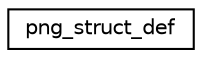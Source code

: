 digraph "Graphical Class Hierarchy"
{
  edge [fontname="Helvetica",fontsize="10",labelfontname="Helvetica",labelfontsize="10"];
  node [fontname="Helvetica",fontsize="10",shape=record];
  rankdir="LR";
  Node1 [label="png_struct_def",height=0.2,width=0.4,color="black", fillcolor="white", style="filled",URL="$structpng__struct__def.html"];
}

